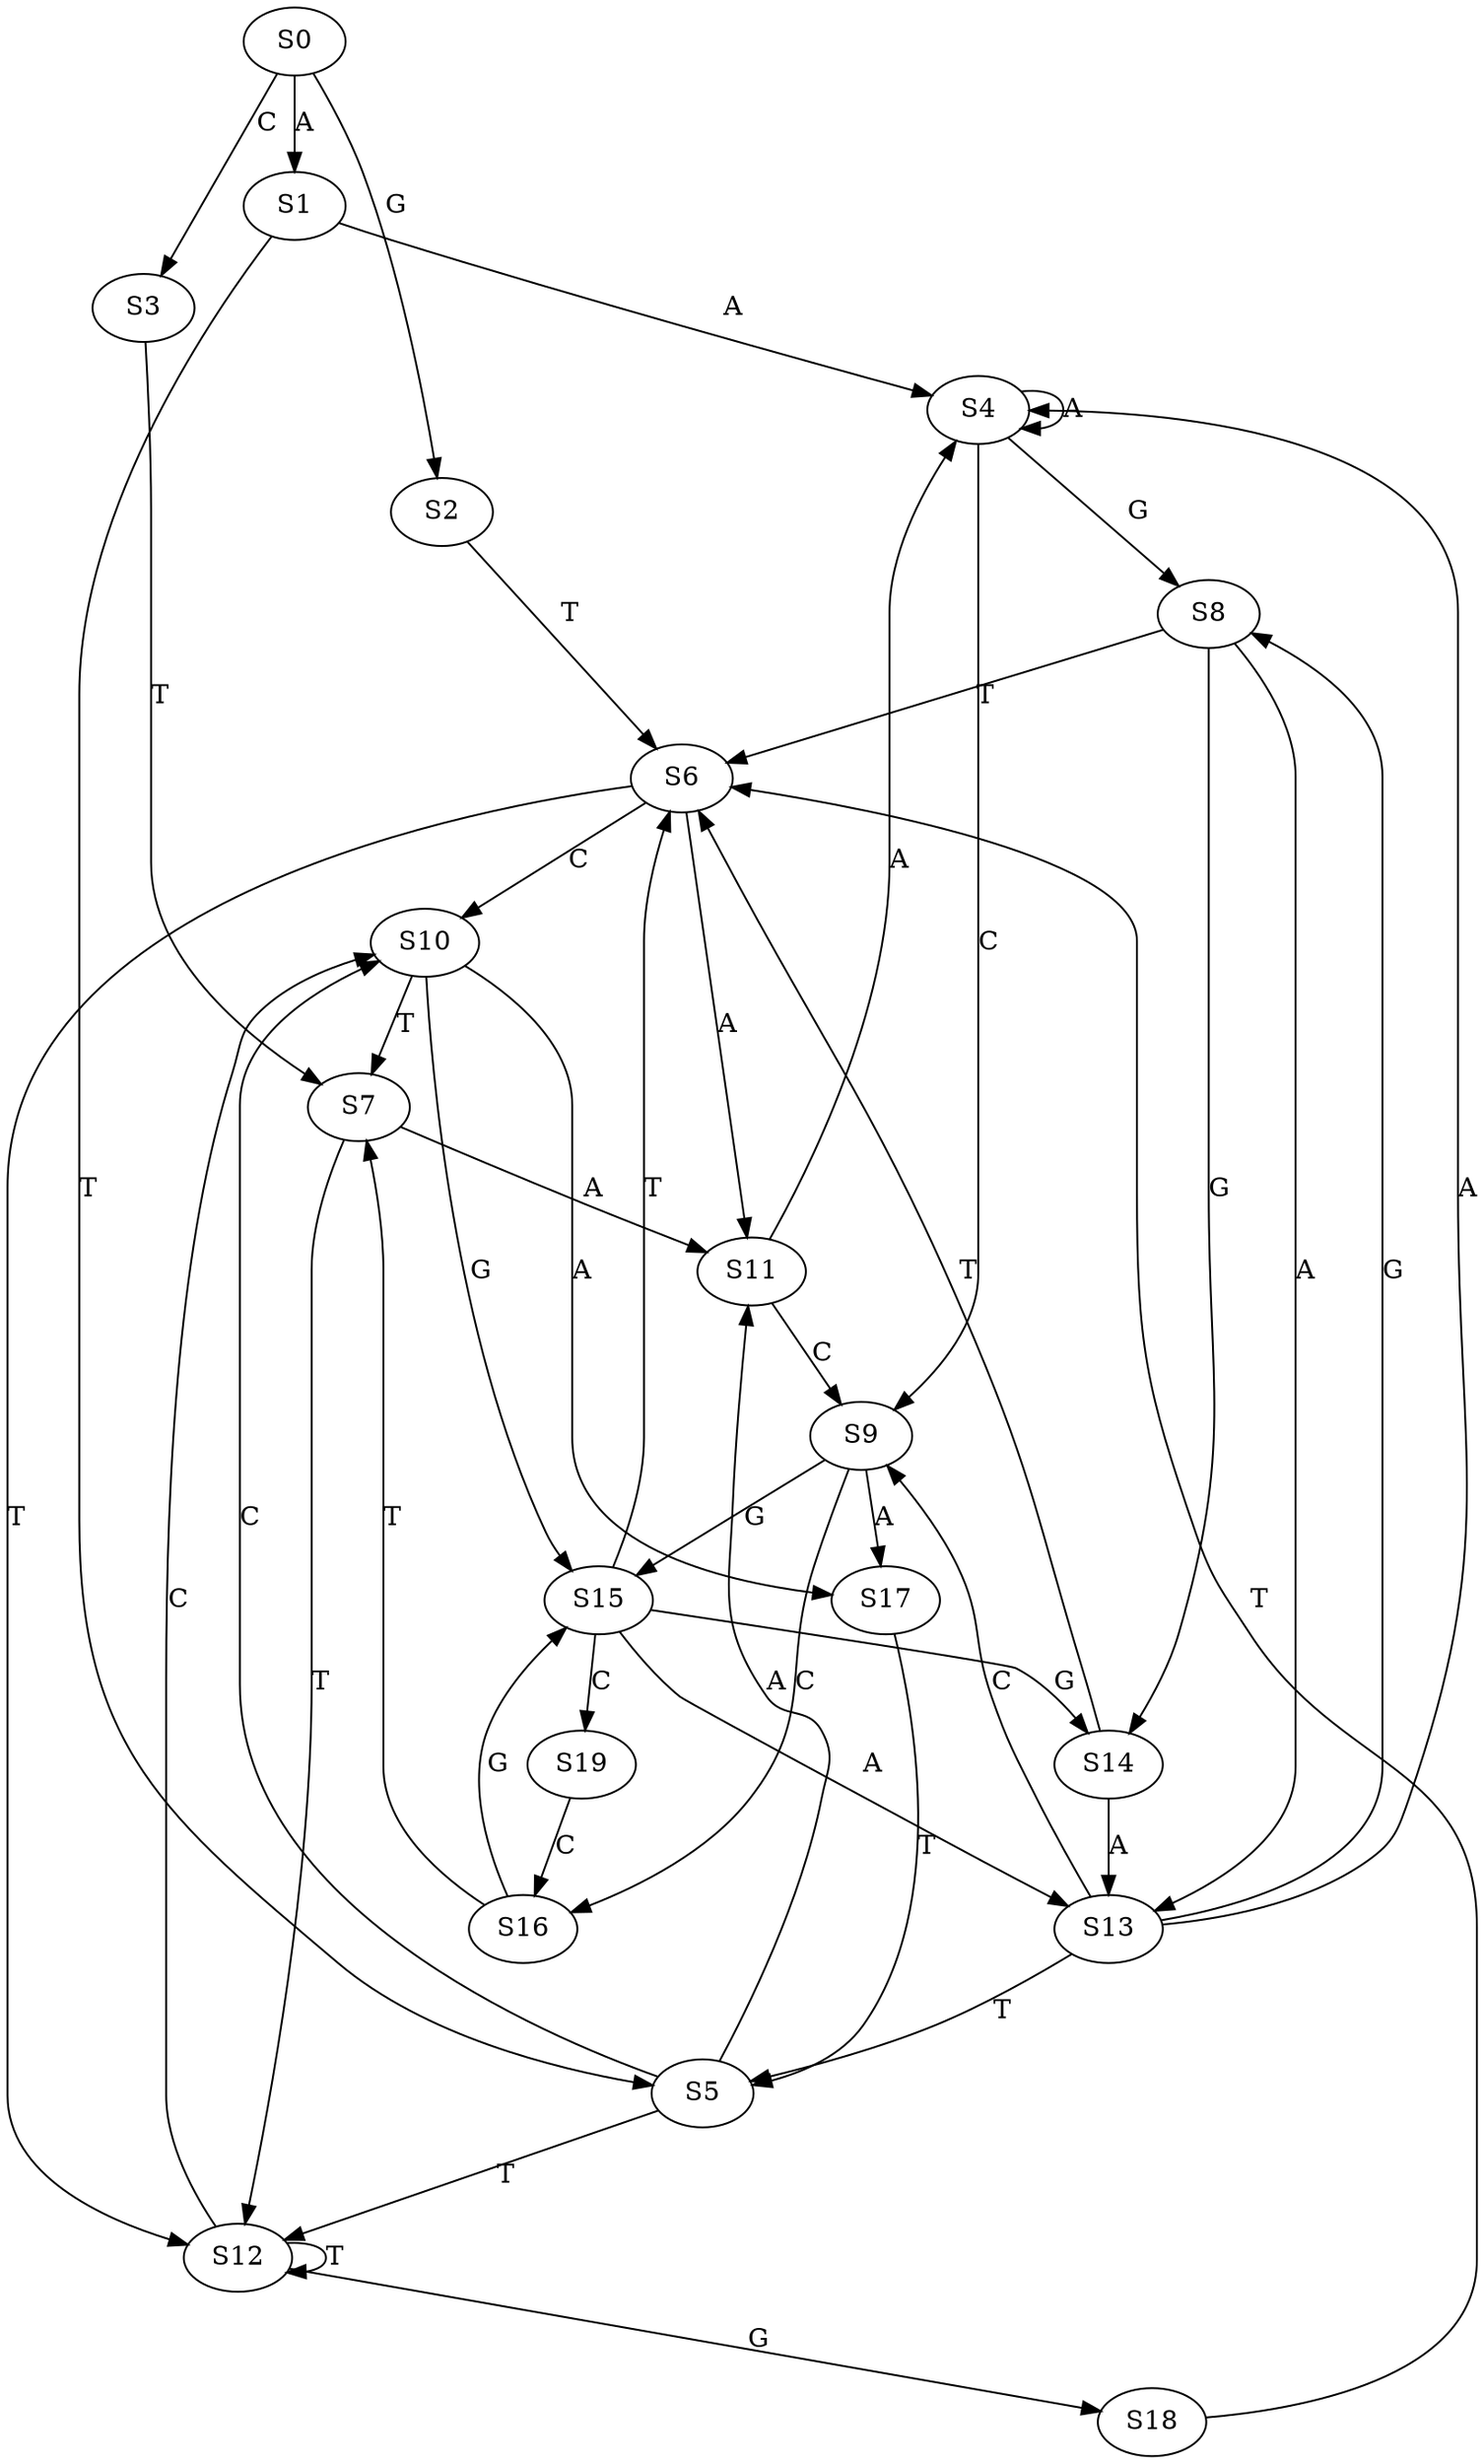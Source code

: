 strict digraph  {
	S0 -> S1 [ label = A ];
	S0 -> S2 [ label = G ];
	S0 -> S3 [ label = C ];
	S1 -> S4 [ label = A ];
	S1 -> S5 [ label = T ];
	S2 -> S6 [ label = T ];
	S3 -> S7 [ label = T ];
	S4 -> S8 [ label = G ];
	S4 -> S4 [ label = A ];
	S4 -> S9 [ label = C ];
	S5 -> S10 [ label = C ];
	S5 -> S11 [ label = A ];
	S5 -> S12 [ label = T ];
	S6 -> S12 [ label = T ];
	S6 -> S11 [ label = A ];
	S6 -> S10 [ label = C ];
	S7 -> S11 [ label = A ];
	S7 -> S12 [ label = T ];
	S8 -> S6 [ label = T ];
	S8 -> S13 [ label = A ];
	S8 -> S14 [ label = G ];
	S9 -> S15 [ label = G ];
	S9 -> S16 [ label = C ];
	S9 -> S17 [ label = A ];
	S10 -> S15 [ label = G ];
	S10 -> S17 [ label = A ];
	S10 -> S7 [ label = T ];
	S11 -> S4 [ label = A ];
	S11 -> S9 [ label = C ];
	S12 -> S10 [ label = C ];
	S12 -> S12 [ label = T ];
	S12 -> S18 [ label = G ];
	S13 -> S8 [ label = G ];
	S13 -> S4 [ label = A ];
	S13 -> S9 [ label = C ];
	S13 -> S5 [ label = T ];
	S14 -> S6 [ label = T ];
	S14 -> S13 [ label = A ];
	S15 -> S13 [ label = A ];
	S15 -> S19 [ label = C ];
	S15 -> S14 [ label = G ];
	S15 -> S6 [ label = T ];
	S16 -> S7 [ label = T ];
	S16 -> S15 [ label = G ];
	S17 -> S5 [ label = T ];
	S18 -> S6 [ label = T ];
	S19 -> S16 [ label = C ];
}
